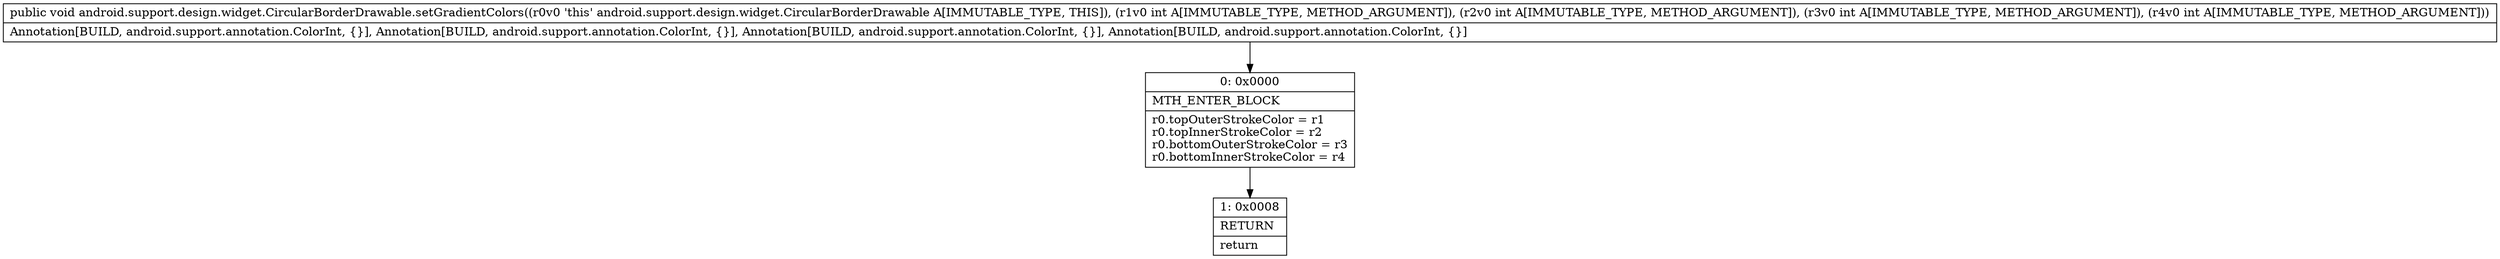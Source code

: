 digraph "CFG forandroid.support.design.widget.CircularBorderDrawable.setGradientColors(IIII)V" {
Node_0 [shape=record,label="{0\:\ 0x0000|MTH_ENTER_BLOCK\l|r0.topOuterStrokeColor = r1\lr0.topInnerStrokeColor = r2\lr0.bottomOuterStrokeColor = r3\lr0.bottomInnerStrokeColor = r4\l}"];
Node_1 [shape=record,label="{1\:\ 0x0008|RETURN\l|return\l}"];
MethodNode[shape=record,label="{public void android.support.design.widget.CircularBorderDrawable.setGradientColors((r0v0 'this' android.support.design.widget.CircularBorderDrawable A[IMMUTABLE_TYPE, THIS]), (r1v0 int A[IMMUTABLE_TYPE, METHOD_ARGUMENT]), (r2v0 int A[IMMUTABLE_TYPE, METHOD_ARGUMENT]), (r3v0 int A[IMMUTABLE_TYPE, METHOD_ARGUMENT]), (r4v0 int A[IMMUTABLE_TYPE, METHOD_ARGUMENT]))  | Annotation[BUILD, android.support.annotation.ColorInt, \{\}], Annotation[BUILD, android.support.annotation.ColorInt, \{\}], Annotation[BUILD, android.support.annotation.ColorInt, \{\}], Annotation[BUILD, android.support.annotation.ColorInt, \{\}]\l}"];
MethodNode -> Node_0;
Node_0 -> Node_1;
}

